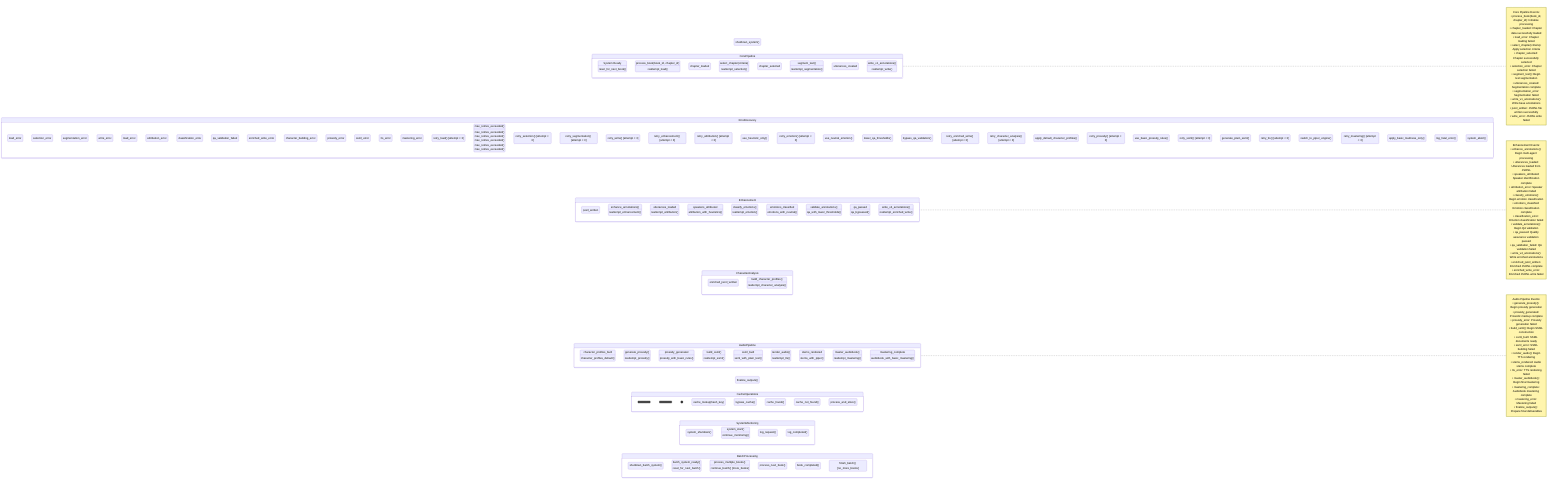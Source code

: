 %% LangFlow Audiobook Processing FSM (Final MVP Specification)
%% Shows the operational states and transitions for a complete audiobook generation system

stateDiagram-v2
    direction LR

    %% System States
    [*]  Idle : System Ready

    %% Core Processing Pipeline States
    state CorePipeline {
        Idle  LoadingChapter : process_book(book_id, chapter_id)
        LoadingChapter  ChapterReady : chapter_loaded
        LoadingChapter  LoadFailed : load_error

        ChapterReady  SelectingChapter : select_chapter(criteria)
        SelectingChapter  ChapterSelected : chapter_selected
        SelectingChapter  SelectionFailed : selection_error

        ChapterSelected  Segmenting : segment_text()
        Segmenting  SegmentationComplete : utterances_created
        Segmenting  SegmentationFailed : segmentation_error

        SegmentationComplete  WritingBaseJSONL : write_v1_annotations()
        WritingBaseJSONL  BaseAnnotationsReady : jsonl_written
        WritingBaseJSONL  WriteFailed : write_error
    }

    %% Multi-Agent Enhancement States
    state Enhancement {
        BaseAnnotationsReady  LoadingUtterances : enhance_annotations()
        LoadingUtterances  SpeakerAttribution : utterances_loaded
        LoadingUtterances  EnhancementFailed : load_error

        SpeakerAttribution  SpeakersIdentified : speakers_attributed
        SpeakerAttribution  AttributionFailed : attribution_error

        SpeakersIdentified  EmotionClassification : classify_emotions()
        EmotionClassification  EmotionsClassified : emotions_classified
        EmotionClassification  EmotionFailed : classification_error

        EmotionsClassified  QualityAssurance : validate_annotations()
        QualityAssurance  QAValidated : qa_passed
        QualityAssurance  QAFailed : qa_validation_failed

        QAValidated  WritingEnrichedJSONL : write_v4_annotations()
        WritingEnrichedJSONL  EnrichedAnnotationsReady : enriched_jsonl_written
        WritingEnrichedJSONL  EnrichedWriteFailed : enriched_write_error
    }

    %% Character Analysis State
    state CharacterAnalysis {
        EnrichedAnnotationsReady  BuildingCharacterBible : build_character_profiles()
        BuildingCharacterBible  CharacterBibleReady : character_profiles_built
        BuildingCharacterBible  CharacterAnalysisFailed : character_building_error
    }

    %% Audio Generation Pipeline States  
    state AudioPipeline {
        CharacterBibleReady  GeneratingProsody : generate_prosody()
        GeneratingProsody  ProsodyReady : prosody_generated
        GeneratingProsody  ProsodyFailed : prosody_error

        ProsodyReady  BuildingSSML : build_ssml()
        BuildingSSML  SSMLReady : ssml_built
        BuildingSSML  SSMLFailed : ssml_error

        SSMLReady  RenderingTTS : render_audio()
        RenderingTTS  AudioStemsReady : stems_rendered
        RenderingTTS  TTSFailed : tts_error

        AudioStemsReady  MasteringAudio : master_audiobook()
        MasteringAudio  AudiobookComplete : mastering_complete
        MasteringAudio  MasteringFailed : mastering_error
    }

    %% Success Terminal State
    AudiobookComplete  BookReady : finalize_outputs()
    BookReady  Idle : reset_for_next_book()
    BookReady  [*] : shutdown_system()

    %% Error Handling & Recovery States
    state ErrorRecovery {
        LoadFailed  RetryLoad : retry_load() [attempt < 3]
        LoadFailed  FatalError : max_retries_exceeded()

        SelectionFailed  RetrySelection : retry_selection() [attempt < 3]
        SelectionFailed  FatalError : max_retries_exceeded()

        SegmentationFailed  RetrySegmentation : retry_segmentation() [attempt < 3]
        SegmentationFailed  FatalError : max_retries_exceeded()

        WriteFailed  RetryWrite : retry_write() [attempt < 3]
        WriteFailed  FatalError : max_retries_exceeded()

        EnhancementFailed  RetryEnhancement : retry_enhancement() [attempt < 3]
        EnhancementFailed  FatalError : max_retries_exceeded()

        AttributionFailed  RetryAttribution : retry_attribution() [attempt < 3]
        AttributionFailed  FallbackAttribution : use_heuristic_only()

        EmotionFailed  RetryEmotion : retry_emotion() [attempt < 3]
        EmotionFailed  FallbackEmotion : use_neutral_emotion()

        QAFailed  AdjustThresholds : lower_qa_thresholds()
        QAFailed  SkipQA : bypass_qa_validation()

        EnrichedWriteFailed  RetryEnrichedWrite : retry_enriched_write() [attempt < 3]
        EnrichedWriteFailed  FatalError : max_retries_exceeded()

        CharacterAnalysisFailed  RetryCharacterAnalysis : retry_character_analysis() [attempt < 3]
        CharacterAnalysisFailed  UseDefaultProfiles : apply_default_character_profiles()

        ProsodyFailed  RetryProsody : retry_prosody() [attempt < 3]
        ProsodyFailed  SimpleProsody : use_basic_prosody_rules()

        SSMLFailed  RetrySSML : retry_ssml() [attempt < 3]
        SSMLFailed  PlainTextSSML : generate_plain_ssml()

        TTSFailed  RetryTTS : retry_tts() [attempt < 3]
        TTSFailed  FallbackTTS : switch_to_piper_engine()

        MasteringFailed  RetryMastering : retry_mastering() [attempt < 3]
        MasteringFailed  BasicMastering : apply_basic_loudness_only()

        FatalError  LogError : log_fatal_error()
        LogError  [*] : system_abort()
    }

    %% Recovery Paths Back to Main Flow
    RetryLoad  LoadingChapter : reattempt_load()
    RetrySelection  SelectingChapter : reattempt_selection()
    RetrySegmentation  Segmenting : reattempt_segmentation()
    RetryWrite  WritingBaseJSONL : reattempt_write()
    RetryEnhancement  LoadingUtterances : reattempt_enhancement()
    RetryAttribution  SpeakerAttribution : reattempt_attribution()
    FallbackAttribution  SpeakersIdentified : attribution_with_heuristics()
    RetryEmotion  EmotionClassification : reattempt_emotion()
    FallbackEmotion  EmotionsClassified : emotions_with_neutral()
    AdjustThresholds  QualityAssurance : qa_with_lower_thresholds()
    SkipQA  QAValidated : qa_bypassed()
    RetryEnrichedWrite  WritingEnrichedJSONL : reattempt_enriched_write()
    RetryCharacterAnalysis  BuildingCharacterBible : reattempt_character_analysis()
    UseDefaultProfiles  CharacterBibleReady : character_profiles_default()
    RetryProsody  GeneratingProsody : reattempt_prosody()
    SimpleProsody  ProsodyReady : prosody_with_basic_rules()
    RetrySSML  BuildingSSML : reattempt_ssml()
    PlainTextSSML  SSMLReady : ssml_with_plain_text()
    RetryTTS  RenderingTTS : reattempt_tts()
    FallbackTTS  AudioStemsReady : stems_with_piper()
    RetryMastering  MasteringAudio : reattempt_mastering()
    BasicMastering  AudiobookComplete : audiobook_with_basic_mastering()

    %% Concurrent Caching Operations (Parallel State)
    state CacheOperations {
        state cache_fork <<fork>>
        state cache_join <<join>>

        [*]  cache_fork
        cache_fork  CheckingCache : cache_lookup(hash_key)
        cache_fork  ProcessingWithoutCache : bypass_cache()

        CheckingCache  CacheHit : cache_found()
        CheckingCache  CacheMiss : cache_not_found()

        CacheHit  cache_join
        CacheMiss  ProcessingAndCaching : process_and_store()
        ProcessingAndCaching  cache_join
        ProcessingWithoutCache  cache_join

        cache_join  [*]
    }

    %% Monitoring and Logging (Parallel State)
    state SystemMonitoring {
        [*]  MonitoringActive : system_start()
        MonitoringActive  LoggingPayload : log_request()
        LoggingPayload  PayloadLogged : log_completed()
        PayloadLogged  MonitoringActive : continue_monitoring()
        MonitoringActive  [*] : system_shutdown()
    }

    %% Batch Processing Support
    state BatchProcessing {
        [*]  BatchIdle : batch_system_ready()
        BatchIdle  ProcessingBatch : process_multiple_books()
        ProcessingBatch  BatchItemProcessing : process_next_book()
        BatchItemProcessing  BatchItemComplete : book_completed()
        BatchItemComplete  ProcessingBatch : continue_batch() [more_books]
        BatchItemComplete  BatchComplete : finish_batch() [no_more_books]
        BatchComplete  BatchIdle : reset_for_next_batch()
        BatchIdle  [*] : shutdown_batch_system()
    }

    %% State Notes for Clarity
    note right of CorePipeline
        Core Pipeline Events:
        • process_book(book_id, chapter_id): Initialize processing
        • chapter_loaded: Chapter data successfully loaded
        • load_error: Chapter loading failed
        • select_chapter(criteria): Apply selection criteria
        • chapter_selected: Chapter successfully selected
        • selection_error: Chapter selection failed
        • segment_text(): Begin text segmentation
        • utterances_created: Segmentation complete
        • segmentation_error: Segmentation failed
        • write_v1_annotations(): Write base annotations
        • jsonl_written: JSONL file written successfully
        • write_error: JSONL write failed
    end note

    note right of Enhancement
        Enhancement Events:
        • enhance_annotations(): Begin multi-agent processing
        • utterances_loaded: Utterances loaded from JSONL
        • speakers_attributed: Speaker identification complete
        • attribution_error: Speaker attribution failed
        • classify_emotions(): Begin emotion classification
        • emotions_classified: Emotion classification complete
        • classification_error: Emotion classification failed
        • validate_annotations(): Begin QA validation
        • qa_passed: Quality assurance validation passed
        • qa_validation_failed: QA validation failed
        • write_v4_annotations(): Write enriched annotations
        • enriched_jsonl_written: Enriched JSONL complete
        • enriched_write_error: Enriched JSONL write failed
    end note

    note right of AudioPipeline
        Audio Pipeline Events:
        • generate_prosody(): Begin prosody generation
        • prosody_generated: Prosodic markup complete
        • prosody_error: Prosody generation failed
        • build_ssml(): Begin SSML construction
        • ssml_built: SSML documents ready
        • ssml_error: SSML building failed
        • render_audio(): Begin TTS rendering
        • stems_rendered: Audio stems complete
        • tts_error: TTS rendering failed
        • master_audiobook(): Begin final mastering
        • mastering_complete: Audiobook mastering complete
        • mastering_error: Mastering failed
        • finalize_outputs(): Prepare final deliverables
    end note